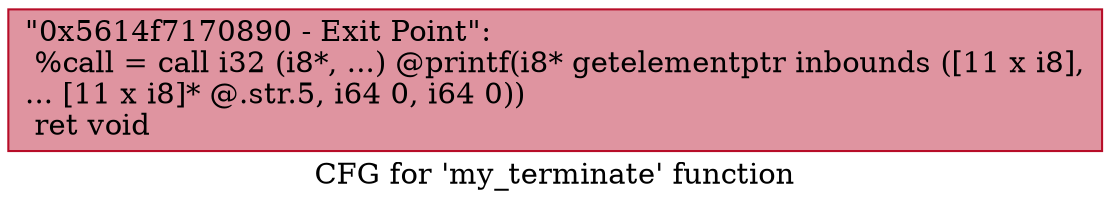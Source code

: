 digraph "CFG for 'my_terminate' function" {
	label="CFG for 'my_terminate' function";

	Node0x5614f7170890 [shape=record,color="#b70d28ff", style=filled, fillcolor="#b70d2870",label="{\"0x5614f7170890 - Exit Point\":\l  %call = call i32 (i8*, ...) @printf(i8* getelementptr inbounds ([11 x i8],\l... [11 x i8]* @.str.5, i64 0, i64 0))\l  ret void\l}"];
}
